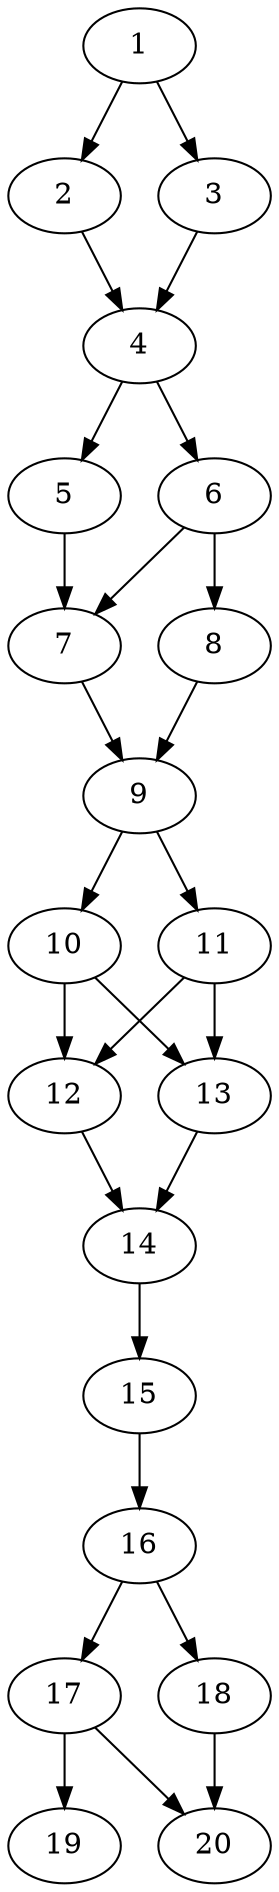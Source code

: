 // DAG automatically generated by daggen at Thu Oct  3 13:58:43 2019
// ./daggen --dot -n 20 --ccr 0.3 --fat 0.3 --regular 0.9 --density 0.9 --mindata 5242880 --maxdata 52428800 
digraph G {
  1 [size="125764267", alpha="0.07", expect_size="37729280"] 
  1 -> 2 [size ="37729280"]
  1 -> 3 [size ="37729280"]
  2 [size="134266880", alpha="0.09", expect_size="40280064"] 
  2 -> 4 [size ="40280064"]
  3 [size="164061867", alpha="0.01", expect_size="49218560"] 
  3 -> 4 [size ="49218560"]
  4 [size="32808960", alpha="0.15", expect_size="9842688"] 
  4 -> 5 [size ="9842688"]
  4 -> 6 [size ="9842688"]
  5 [size="137134080", alpha="0.16", expect_size="41140224"] 
  5 -> 7 [size ="41140224"]
  6 [size="114350080", alpha="0.12", expect_size="34305024"] 
  6 -> 7 [size ="34305024"]
  6 -> 8 [size ="34305024"]
  7 [size="140175360", alpha="0.12", expect_size="42052608"] 
  7 -> 9 [size ="42052608"]
  8 [size="124061013", alpha="0.19", expect_size="37218304"] 
  8 -> 9 [size ="37218304"]
  9 [size="83995307", alpha="0.02", expect_size="25198592"] 
  9 -> 10 [size ="25198592"]
  9 -> 11 [size ="25198592"]
  10 [size="136024747", alpha="0.13", expect_size="40807424"] 
  10 -> 12 [size ="40807424"]
  10 -> 13 [size ="40807424"]
  11 [size="122057387", alpha="0.00", expect_size="36617216"] 
  11 -> 12 [size ="36617216"]
  11 -> 13 [size ="36617216"]
  12 [size="22838613", alpha="0.13", expect_size="6851584"] 
  12 -> 14 [size ="6851584"]
  13 [size="96481280", alpha="0.18", expect_size="28944384"] 
  13 -> 14 [size ="28944384"]
  14 [size="100717227", alpha="0.01", expect_size="30215168"] 
  14 -> 15 [size ="30215168"]
  15 [size="59473920", alpha="0.09", expect_size="17842176"] 
  15 -> 16 [size ="17842176"]
  16 [size="30706347", alpha="0.12", expect_size="9211904"] 
  16 -> 17 [size ="9211904"]
  16 -> 18 [size ="9211904"]
  17 [size="122354347", alpha="0.11", expect_size="36706304"] 
  17 -> 19 [size ="36706304"]
  17 -> 20 [size ="36706304"]
  18 [size="59002880", alpha="0.05", expect_size="17700864"] 
  18 -> 20 [size ="17700864"]
  19 [size="49998507", alpha="0.14", expect_size="14999552"] 
  20 [size="65884160", alpha="0.07", expect_size="19765248"] 
}

